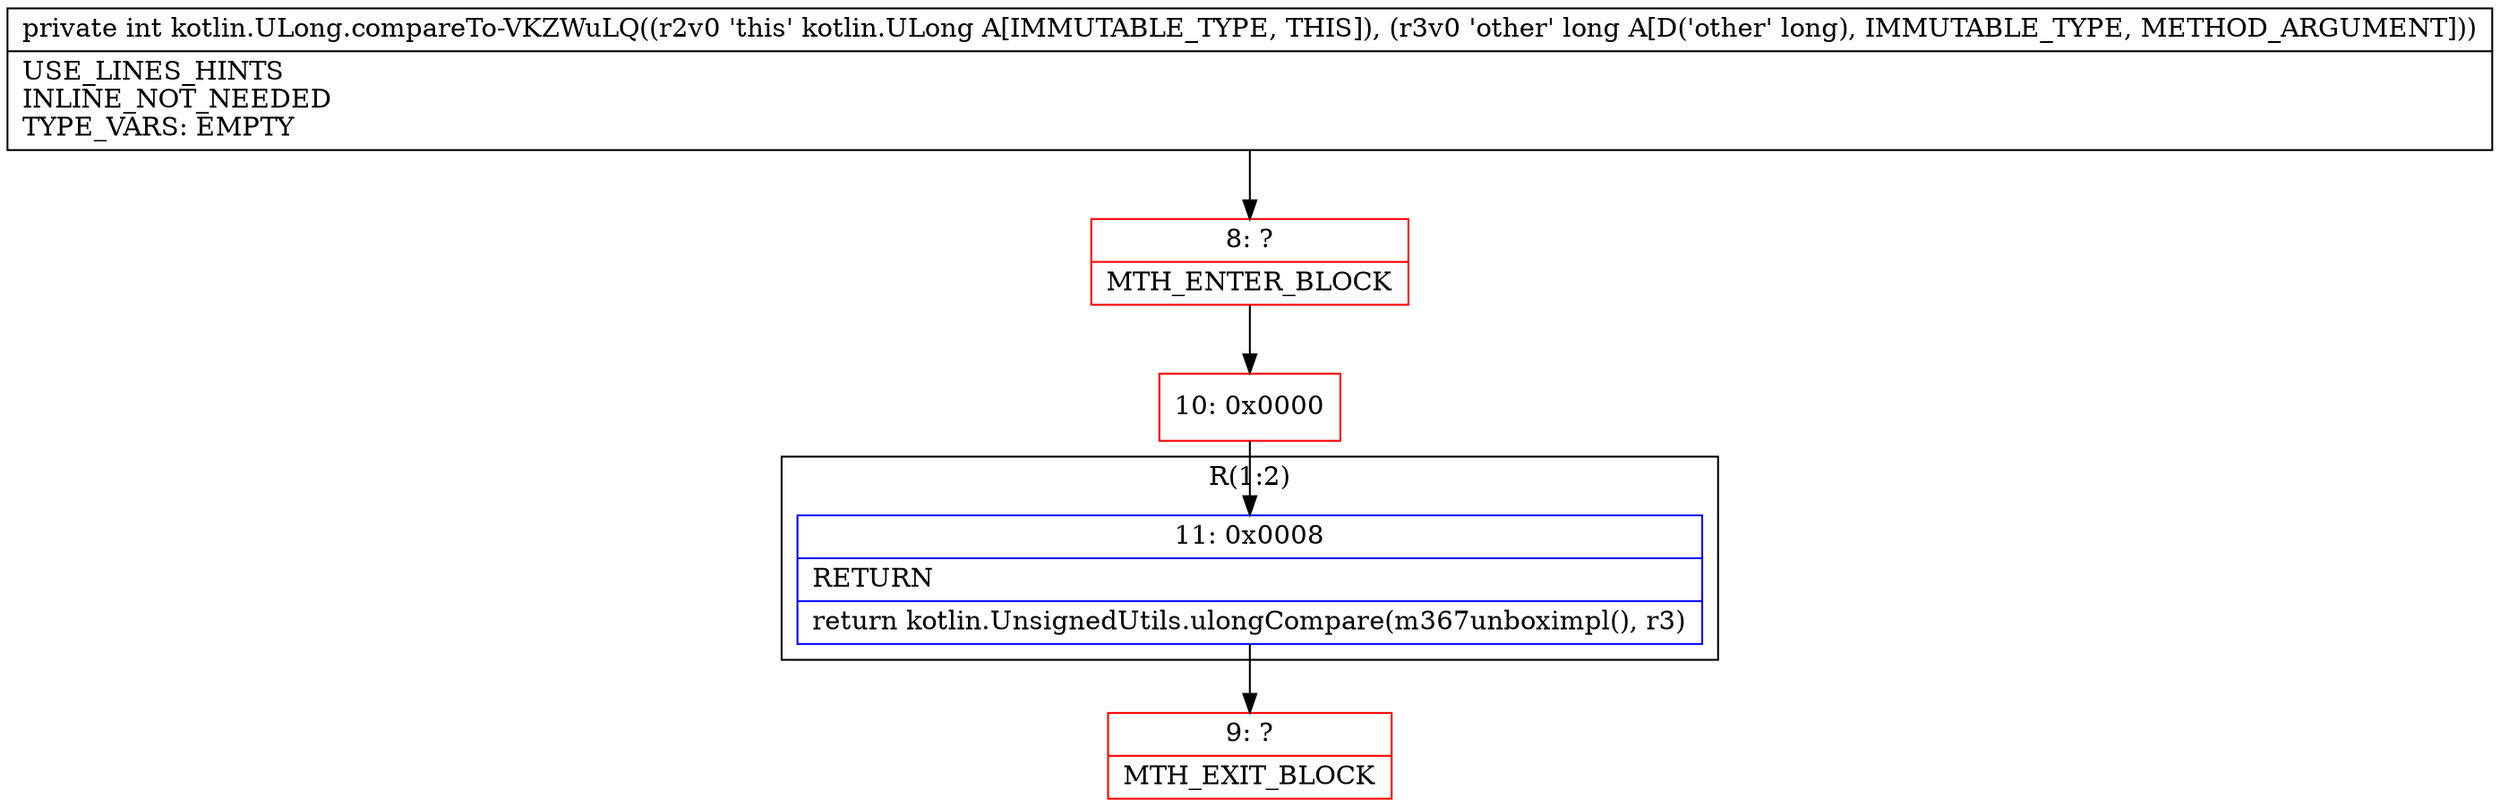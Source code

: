 digraph "CFG forkotlin.ULong.compareTo\-VKZWuLQ(J)I" {
subgraph cluster_Region_1370768 {
label = "R(1:2)";
node [shape=record,color=blue];
Node_11 [shape=record,label="{11\:\ 0x0008|RETURN\l|return kotlin.UnsignedUtils.ulongCompare(m367unboximpl(), r3)\l}"];
}
Node_8 [shape=record,color=red,label="{8\:\ ?|MTH_ENTER_BLOCK\l}"];
Node_10 [shape=record,color=red,label="{10\:\ 0x0000}"];
Node_9 [shape=record,color=red,label="{9\:\ ?|MTH_EXIT_BLOCK\l}"];
MethodNode[shape=record,label="{private int kotlin.ULong.compareTo\-VKZWuLQ((r2v0 'this' kotlin.ULong A[IMMUTABLE_TYPE, THIS]), (r3v0 'other' long A[D('other' long), IMMUTABLE_TYPE, METHOD_ARGUMENT]))  | USE_LINES_HINTS\lINLINE_NOT_NEEDED\lTYPE_VARS: EMPTY\l}"];
MethodNode -> Node_8;Node_11 -> Node_9;
Node_8 -> Node_10;
Node_10 -> Node_11;
}

